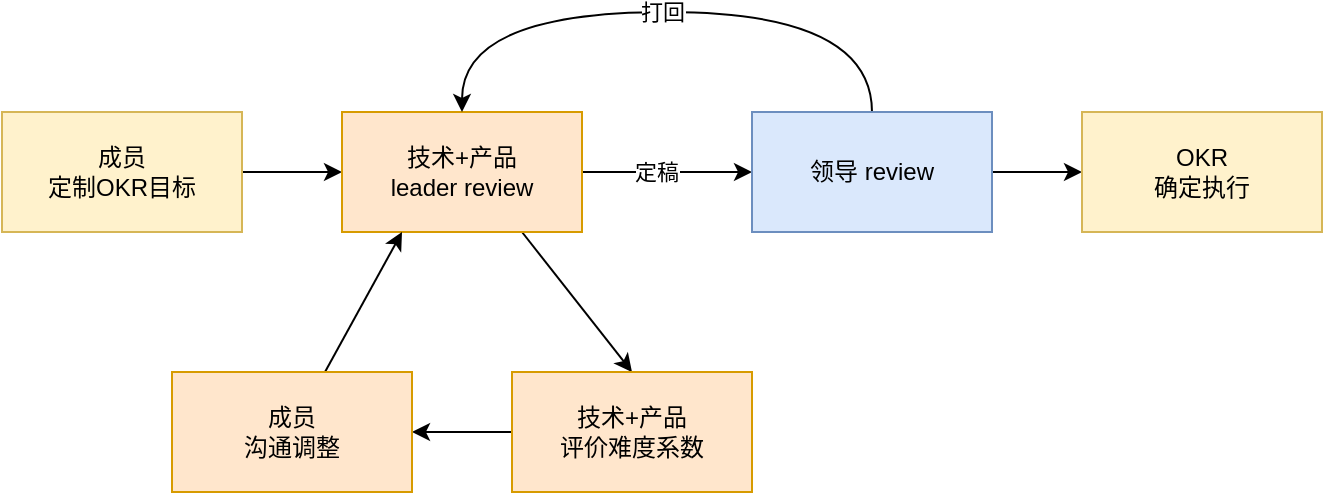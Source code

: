 <mxfile version="17.2.4" type="github">
  <diagram id="Vz9LhA0IV2-zWiPM725I" name="第 1 页">
    <mxGraphModel dx="946" dy="537" grid="0" gridSize="10" guides="1" tooltips="1" connect="1" arrows="1" fold="1" page="0" pageScale="1" pageWidth="827" pageHeight="1169" math="0" shadow="0">
      <root>
        <mxCell id="0" />
        <mxCell id="1" parent="0" />
        <mxCell id="izBo7d6PLdAHxQdOP3lT-6" style="edgeStyle=orthogonalEdgeStyle;rounded=0;orthogonalLoop=1;jettySize=auto;html=1;entryX=0;entryY=0.5;entryDx=0;entryDy=0;" edge="1" parent="1" source="izBo7d6PLdAHxQdOP3lT-4" target="izBo7d6PLdAHxQdOP3lT-5">
          <mxGeometry relative="1" as="geometry" />
        </mxCell>
        <mxCell id="izBo7d6PLdAHxQdOP3lT-4" value="&lt;span&gt;成员&lt;br&gt;定制OKR目标&lt;/span&gt;" style="whiteSpace=wrap;html=1;fillColor=#fff2cc;strokeColor=#d6b656;" vertex="1" parent="1">
          <mxGeometry x="120" y="110" width="120" height="60" as="geometry" />
        </mxCell>
        <mxCell id="izBo7d6PLdAHxQdOP3lT-12" style="rounded=0;orthogonalLoop=1;jettySize=auto;html=1;exitX=0.75;exitY=1;exitDx=0;exitDy=0;entryX=0.5;entryY=0;entryDx=0;entryDy=0;" edge="1" parent="1" source="izBo7d6PLdAHxQdOP3lT-5" target="izBo7d6PLdAHxQdOP3lT-8">
          <mxGeometry relative="1" as="geometry" />
        </mxCell>
        <mxCell id="izBo7d6PLdAHxQdOP3lT-14" style="edgeStyle=none;rounded=0;orthogonalLoop=1;jettySize=auto;html=1;entryX=0;entryY=0.5;entryDx=0;entryDy=0;" edge="1" parent="1" source="izBo7d6PLdAHxQdOP3lT-5" target="izBo7d6PLdAHxQdOP3lT-13">
          <mxGeometry relative="1" as="geometry" />
        </mxCell>
        <mxCell id="izBo7d6PLdAHxQdOP3lT-17" value="定稿" style="edgeLabel;html=1;align=center;verticalAlign=middle;resizable=0;points=[];" vertex="1" connectable="0" parent="izBo7d6PLdAHxQdOP3lT-14">
          <mxGeometry x="-0.129" y="-1" relative="1" as="geometry">
            <mxPoint y="-1" as="offset" />
          </mxGeometry>
        </mxCell>
        <mxCell id="izBo7d6PLdAHxQdOP3lT-5" value="技术+产品&lt;br&gt;leader review" style="whiteSpace=wrap;html=1;fillColor=#ffe6cc;strokeColor=#d79b00;" vertex="1" parent="1">
          <mxGeometry x="290" y="110" width="120" height="60" as="geometry" />
        </mxCell>
        <mxCell id="izBo7d6PLdAHxQdOP3lT-10" style="edgeStyle=orthogonalEdgeStyle;rounded=0;orthogonalLoop=1;jettySize=auto;html=1;entryX=1;entryY=0.5;entryDx=0;entryDy=0;" edge="1" parent="1" source="izBo7d6PLdAHxQdOP3lT-8" target="izBo7d6PLdAHxQdOP3lT-9">
          <mxGeometry relative="1" as="geometry" />
        </mxCell>
        <mxCell id="izBo7d6PLdAHxQdOP3lT-8" value="技术+产品&lt;br&gt;评价难度系数" style="whiteSpace=wrap;html=1;fillColor=#ffe6cc;strokeColor=#d79b00;" vertex="1" parent="1">
          <mxGeometry x="375" y="240" width="120" height="60" as="geometry" />
        </mxCell>
        <mxCell id="izBo7d6PLdAHxQdOP3lT-11" style="rounded=0;orthogonalLoop=1;jettySize=auto;html=1;entryX=0.25;entryY=1;entryDx=0;entryDy=0;" edge="1" parent="1" source="izBo7d6PLdAHxQdOP3lT-9" target="izBo7d6PLdAHxQdOP3lT-5">
          <mxGeometry relative="1" as="geometry" />
        </mxCell>
        <mxCell id="izBo7d6PLdAHxQdOP3lT-9" value="成员&lt;br&gt;沟通调整" style="whiteSpace=wrap;html=1;fillColor=#ffe6cc;strokeColor=#d79b00;" vertex="1" parent="1">
          <mxGeometry x="205" y="240" width="120" height="60" as="geometry" />
        </mxCell>
        <mxCell id="izBo7d6PLdAHxQdOP3lT-15" style="edgeStyle=orthogonalEdgeStyle;rounded=0;orthogonalLoop=1;jettySize=auto;html=1;entryX=0.5;entryY=0;entryDx=0;entryDy=0;curved=1;exitX=0.5;exitY=0;exitDx=0;exitDy=0;" edge="1" parent="1" source="izBo7d6PLdAHxQdOP3lT-13" target="izBo7d6PLdAHxQdOP3lT-5">
          <mxGeometry relative="1" as="geometry">
            <Array as="points">
              <mxPoint x="555" y="60" />
              <mxPoint x="350" y="60" />
            </Array>
          </mxGeometry>
        </mxCell>
        <mxCell id="izBo7d6PLdAHxQdOP3lT-16" value="打回" style="edgeLabel;html=1;align=center;verticalAlign=middle;resizable=0;points=[];" vertex="1" connectable="0" parent="izBo7d6PLdAHxQdOP3lT-15">
          <mxGeometry x="0.016" y="3" relative="1" as="geometry">
            <mxPoint y="-3" as="offset" />
          </mxGeometry>
        </mxCell>
        <mxCell id="izBo7d6PLdAHxQdOP3lT-19" style="edgeStyle=orthogonalEdgeStyle;curved=1;rounded=0;orthogonalLoop=1;jettySize=auto;html=1;entryX=0;entryY=0.5;entryDx=0;entryDy=0;" edge="1" parent="1" source="izBo7d6PLdAHxQdOP3lT-13" target="izBo7d6PLdAHxQdOP3lT-18">
          <mxGeometry relative="1" as="geometry" />
        </mxCell>
        <mxCell id="izBo7d6PLdAHxQdOP3lT-13" value="领导 review" style="whiteSpace=wrap;html=1;fillColor=#dae8fc;strokeColor=#6c8ebf;" vertex="1" parent="1">
          <mxGeometry x="495" y="110" width="120" height="60" as="geometry" />
        </mxCell>
        <mxCell id="izBo7d6PLdAHxQdOP3lT-18" value="OKR&lt;br&gt;确定执行" style="whiteSpace=wrap;html=1;fillColor=#fff2cc;strokeColor=#d6b656;" vertex="1" parent="1">
          <mxGeometry x="660" y="110" width="120" height="60" as="geometry" />
        </mxCell>
      </root>
    </mxGraphModel>
  </diagram>
</mxfile>
